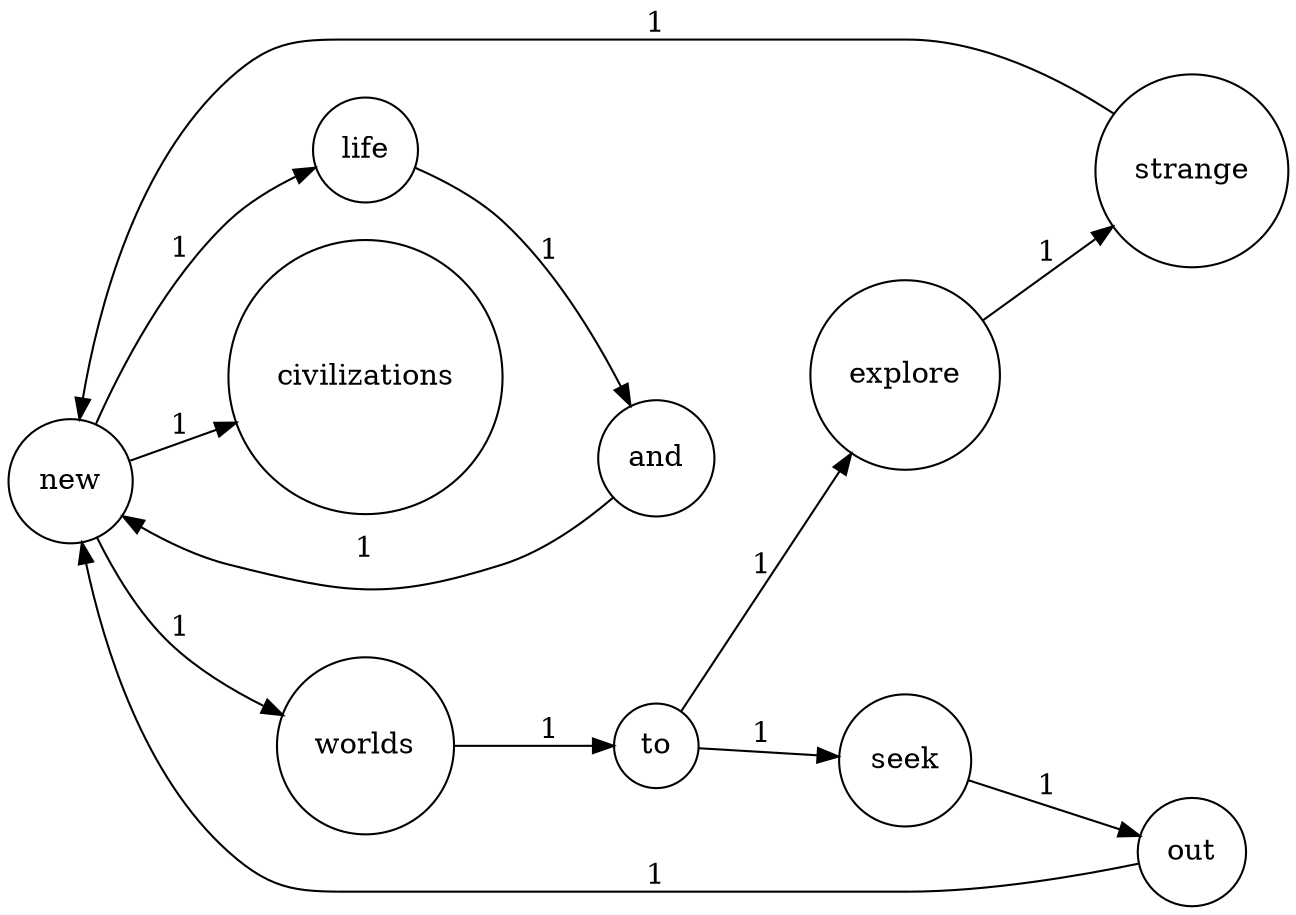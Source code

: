 digraph G {
    rankdir=LR;
    node [shape=circle];
    new -> worlds [label=1];
    new -> life [label=1];
    new -> civilizations [label=1];
    worlds -> to [label=1];
    explore -> strange [label=1];
    and -> new [label=1];
    to -> explore [label=1];
    to -> seek [label=1];
    seek -> out [label=1];
    strange -> new [label=1];
    life -> and [label=1];
    out -> new [label=1];
}
